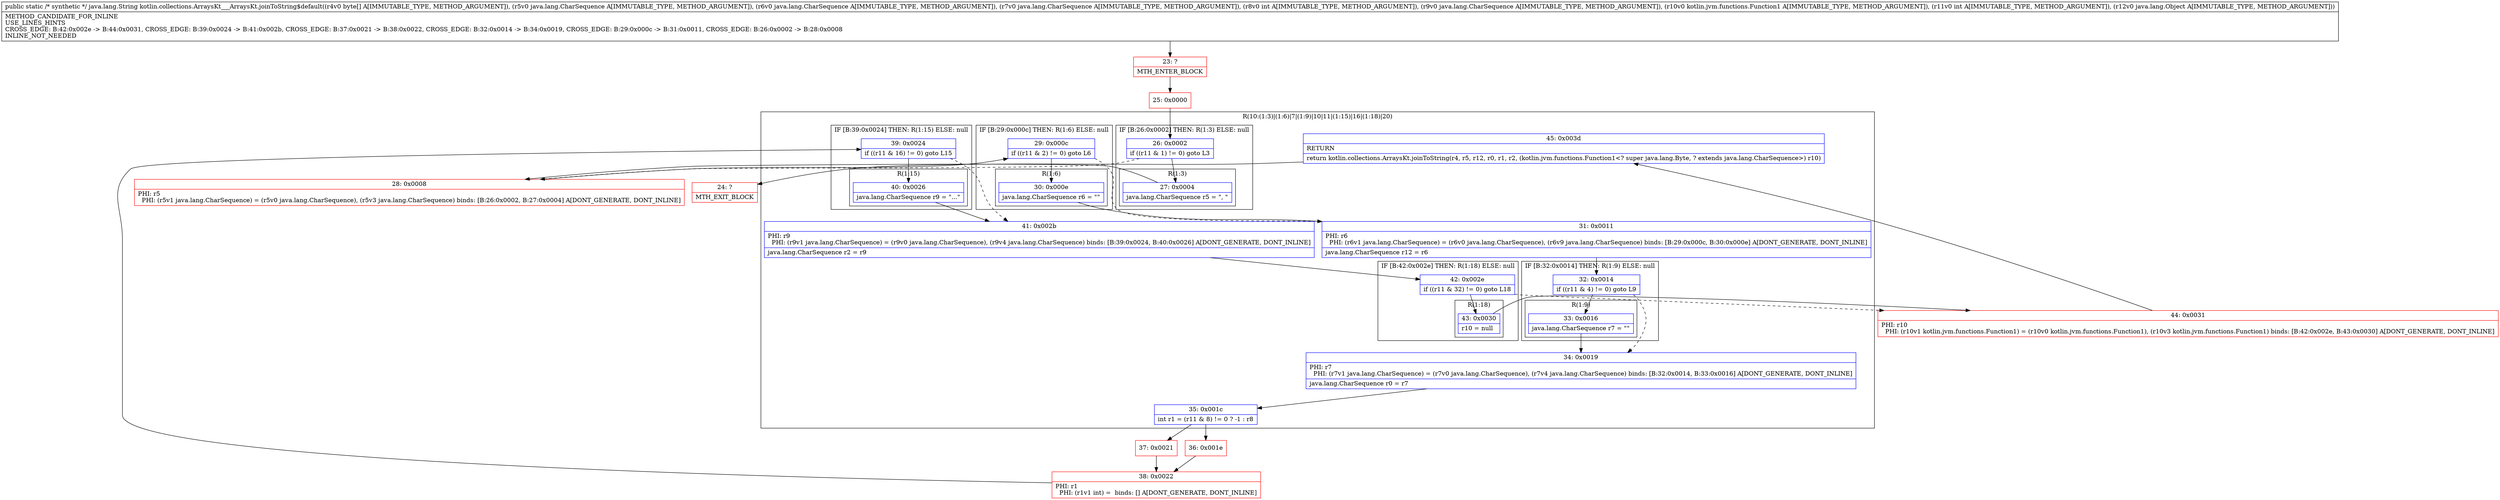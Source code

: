 digraph "CFG forkotlin.collections.ArraysKt___ArraysKt.joinToString$default([BLjava\/lang\/CharSequence;Ljava\/lang\/CharSequence;Ljava\/lang\/CharSequence;ILjava\/lang\/CharSequence;Lkotlin\/jvm\/functions\/Function1;ILjava\/lang\/Object;)Ljava\/lang\/String;" {
subgraph cluster_Region_1604772924 {
label = "R(10:(1:3)|(1:6)|7|(1:9)|10|11|(1:15)|16|(1:18)|20)";
node [shape=record,color=blue];
subgraph cluster_IfRegion_1776658720 {
label = "IF [B:26:0x0002] THEN: R(1:3) ELSE: null";
node [shape=record,color=blue];
Node_26 [shape=record,label="{26\:\ 0x0002|if ((r11 & 1) != 0) goto L3\l}"];
subgraph cluster_Region_1722103605 {
label = "R(1:3)";
node [shape=record,color=blue];
Node_27 [shape=record,label="{27\:\ 0x0004|java.lang.CharSequence r5 = \", \"\l}"];
}
}
subgraph cluster_IfRegion_1160983217 {
label = "IF [B:29:0x000c] THEN: R(1:6) ELSE: null";
node [shape=record,color=blue];
Node_29 [shape=record,label="{29\:\ 0x000c|if ((r11 & 2) != 0) goto L6\l}"];
subgraph cluster_Region_1683029399 {
label = "R(1:6)";
node [shape=record,color=blue];
Node_30 [shape=record,label="{30\:\ 0x000e|java.lang.CharSequence r6 = \"\"\l}"];
}
}
Node_31 [shape=record,label="{31\:\ 0x0011|PHI: r6 \l  PHI: (r6v1 java.lang.CharSequence) = (r6v0 java.lang.CharSequence), (r6v9 java.lang.CharSequence) binds: [B:29:0x000c, B:30:0x000e] A[DONT_GENERATE, DONT_INLINE]\l|java.lang.CharSequence r12 = r6\l}"];
subgraph cluster_IfRegion_548988052 {
label = "IF [B:32:0x0014] THEN: R(1:9) ELSE: null";
node [shape=record,color=blue];
Node_32 [shape=record,label="{32\:\ 0x0014|if ((r11 & 4) != 0) goto L9\l}"];
subgraph cluster_Region_1869312809 {
label = "R(1:9)";
node [shape=record,color=blue];
Node_33 [shape=record,label="{33\:\ 0x0016|java.lang.CharSequence r7 = \"\"\l}"];
}
}
Node_34 [shape=record,label="{34\:\ 0x0019|PHI: r7 \l  PHI: (r7v1 java.lang.CharSequence) = (r7v0 java.lang.CharSequence), (r7v4 java.lang.CharSequence) binds: [B:32:0x0014, B:33:0x0016] A[DONT_GENERATE, DONT_INLINE]\l|java.lang.CharSequence r0 = r7\l}"];
Node_35 [shape=record,label="{35\:\ 0x001c|int r1 = (r11 & 8) != 0 ? \-1 : r8\l}"];
subgraph cluster_IfRegion_856777423 {
label = "IF [B:39:0x0024] THEN: R(1:15) ELSE: null";
node [shape=record,color=blue];
Node_39 [shape=record,label="{39\:\ 0x0024|if ((r11 & 16) != 0) goto L15\l}"];
subgraph cluster_Region_1355713919 {
label = "R(1:15)";
node [shape=record,color=blue];
Node_40 [shape=record,label="{40\:\ 0x0026|java.lang.CharSequence r9 = \"...\"\l}"];
}
}
Node_41 [shape=record,label="{41\:\ 0x002b|PHI: r9 \l  PHI: (r9v1 java.lang.CharSequence) = (r9v0 java.lang.CharSequence), (r9v4 java.lang.CharSequence) binds: [B:39:0x0024, B:40:0x0026] A[DONT_GENERATE, DONT_INLINE]\l|java.lang.CharSequence r2 = r9\l}"];
subgraph cluster_IfRegion_926240694 {
label = "IF [B:42:0x002e] THEN: R(1:18) ELSE: null";
node [shape=record,color=blue];
Node_42 [shape=record,label="{42\:\ 0x002e|if ((r11 & 32) != 0) goto L18\l}"];
subgraph cluster_Region_66293826 {
label = "R(1:18)";
node [shape=record,color=blue];
Node_43 [shape=record,label="{43\:\ 0x0030|r10 = null\l}"];
}
}
Node_45 [shape=record,label="{45\:\ 0x003d|RETURN\l|return kotlin.collections.ArraysKt.joinToString(r4, r5, r12, r0, r1, r2, (kotlin.jvm.functions.Function1\<? super java.lang.Byte, ? extends java.lang.CharSequence\>) r10)\l}"];
}
Node_23 [shape=record,color=red,label="{23\:\ ?|MTH_ENTER_BLOCK\l}"];
Node_25 [shape=record,color=red,label="{25\:\ 0x0000}"];
Node_28 [shape=record,color=red,label="{28\:\ 0x0008|PHI: r5 \l  PHI: (r5v1 java.lang.CharSequence) = (r5v0 java.lang.CharSequence), (r5v3 java.lang.CharSequence) binds: [B:26:0x0002, B:27:0x0004] A[DONT_GENERATE, DONT_INLINE]\l}"];
Node_36 [shape=record,color=red,label="{36\:\ 0x001e}"];
Node_38 [shape=record,color=red,label="{38\:\ 0x0022|PHI: r1 \l  PHI: (r1v1 int) =  binds: [] A[DONT_GENERATE, DONT_INLINE]\l}"];
Node_44 [shape=record,color=red,label="{44\:\ 0x0031|PHI: r10 \l  PHI: (r10v1 kotlin.jvm.functions.Function1) = (r10v0 kotlin.jvm.functions.Function1), (r10v3 kotlin.jvm.functions.Function1) binds: [B:42:0x002e, B:43:0x0030] A[DONT_GENERATE, DONT_INLINE]\l}"];
Node_24 [shape=record,color=red,label="{24\:\ ?|MTH_EXIT_BLOCK\l}"];
Node_37 [shape=record,color=red,label="{37\:\ 0x0021}"];
MethodNode[shape=record,label="{public static \/* synthetic *\/ java.lang.String kotlin.collections.ArraysKt___ArraysKt.joinToString$default((r4v0 byte[] A[IMMUTABLE_TYPE, METHOD_ARGUMENT]), (r5v0 java.lang.CharSequence A[IMMUTABLE_TYPE, METHOD_ARGUMENT]), (r6v0 java.lang.CharSequence A[IMMUTABLE_TYPE, METHOD_ARGUMENT]), (r7v0 java.lang.CharSequence A[IMMUTABLE_TYPE, METHOD_ARGUMENT]), (r8v0 int A[IMMUTABLE_TYPE, METHOD_ARGUMENT]), (r9v0 java.lang.CharSequence A[IMMUTABLE_TYPE, METHOD_ARGUMENT]), (r10v0 kotlin.jvm.functions.Function1 A[IMMUTABLE_TYPE, METHOD_ARGUMENT]), (r11v0 int A[IMMUTABLE_TYPE, METHOD_ARGUMENT]), (r12v0 java.lang.Object A[IMMUTABLE_TYPE, METHOD_ARGUMENT]))  | METHOD_CANDIDATE_FOR_INLINE\lUSE_LINES_HINTS\lCROSS_EDGE: B:42:0x002e \-\> B:44:0x0031, CROSS_EDGE: B:39:0x0024 \-\> B:41:0x002b, CROSS_EDGE: B:37:0x0021 \-\> B:38:0x0022, CROSS_EDGE: B:32:0x0014 \-\> B:34:0x0019, CROSS_EDGE: B:29:0x000c \-\> B:31:0x0011, CROSS_EDGE: B:26:0x0002 \-\> B:28:0x0008\lINLINE_NOT_NEEDED\l}"];
MethodNode -> Node_23;Node_26 -> Node_27;
Node_26 -> Node_28[style=dashed];
Node_27 -> Node_28;
Node_29 -> Node_30;
Node_29 -> Node_31[style=dashed];
Node_30 -> Node_31;
Node_31 -> Node_32;
Node_32 -> Node_33;
Node_32 -> Node_34[style=dashed];
Node_33 -> Node_34;
Node_34 -> Node_35;
Node_35 -> Node_36;
Node_35 -> Node_37;
Node_39 -> Node_40;
Node_39 -> Node_41[style=dashed];
Node_40 -> Node_41;
Node_41 -> Node_42;
Node_42 -> Node_43;
Node_42 -> Node_44[style=dashed];
Node_43 -> Node_44;
Node_45 -> Node_24;
Node_23 -> Node_25;
Node_25 -> Node_26;
Node_28 -> Node_29;
Node_36 -> Node_38;
Node_38 -> Node_39;
Node_44 -> Node_45;
Node_37 -> Node_38;
}

